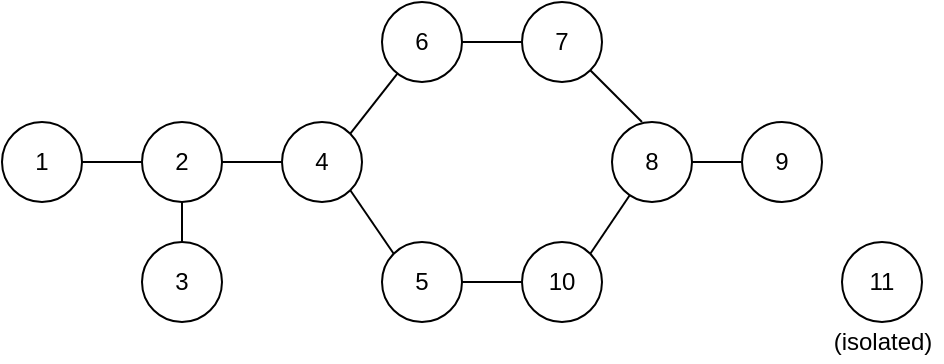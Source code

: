 <mxfile version="19.0.3" type="device"><diagram id="cSRKc9p-pGrLSNVXzoFh" name="Page-1"><mxGraphModel dx="981" dy="624" grid="1" gridSize="10" guides="1" tooltips="1" connect="1" arrows="1" fold="1" page="1" pageScale="1" pageWidth="850" pageHeight="1100" math="0" shadow="0"><root><mxCell id="0"/><mxCell id="1" parent="0"/><mxCell id="HAToiCpDVHm9urUFMzH2-12" style="edgeStyle=orthogonalEdgeStyle;rounded=0;orthogonalLoop=1;jettySize=auto;html=1;exitX=1;exitY=0.5;exitDx=0;exitDy=0;entryX=0;entryY=0.5;entryDx=0;entryDy=0;endArrow=none;endFill=0;" edge="1" parent="1" source="HAToiCpDVHm9urUFMzH2-1" target="HAToiCpDVHm9urUFMzH2-2"><mxGeometry relative="1" as="geometry"/></mxCell><mxCell id="HAToiCpDVHm9urUFMzH2-1" value="1" style="ellipse;whiteSpace=wrap;html=1;" vertex="1" parent="1"><mxGeometry x="120" y="60" width="40" height="40" as="geometry"/></mxCell><mxCell id="HAToiCpDVHm9urUFMzH2-13" style="edgeStyle=orthogonalEdgeStyle;rounded=0;orthogonalLoop=1;jettySize=auto;html=1;exitX=1;exitY=0.5;exitDx=0;exitDy=0;endArrow=none;endFill=0;" edge="1" parent="1" source="HAToiCpDVHm9urUFMzH2-2" target="HAToiCpDVHm9urUFMzH2-4"><mxGeometry relative="1" as="geometry"/></mxCell><mxCell id="HAToiCpDVHm9urUFMzH2-14" style="edgeStyle=orthogonalEdgeStyle;rounded=0;orthogonalLoop=1;jettySize=auto;html=1;exitX=0.5;exitY=1;exitDx=0;exitDy=0;entryX=0.5;entryY=0;entryDx=0;entryDy=0;endArrow=none;endFill=0;" edge="1" parent="1" source="HAToiCpDVHm9urUFMzH2-2" target="HAToiCpDVHm9urUFMzH2-3"><mxGeometry relative="1" as="geometry"/></mxCell><mxCell id="HAToiCpDVHm9urUFMzH2-2" value="2" style="ellipse;whiteSpace=wrap;html=1;" vertex="1" parent="1"><mxGeometry x="190" y="60" width="40" height="40" as="geometry"/></mxCell><mxCell id="HAToiCpDVHm9urUFMzH2-3" value="3" style="ellipse;whiteSpace=wrap;html=1;" vertex="1" parent="1"><mxGeometry x="190" y="120" width="40" height="40" as="geometry"/></mxCell><mxCell id="HAToiCpDVHm9urUFMzH2-15" style="rounded=0;orthogonalLoop=1;jettySize=auto;html=1;exitX=1;exitY=0;exitDx=0;exitDy=0;endArrow=none;endFill=0;" edge="1" parent="1" source="HAToiCpDVHm9urUFMzH2-4" target="HAToiCpDVHm9urUFMzH2-6"><mxGeometry relative="1" as="geometry"/></mxCell><mxCell id="HAToiCpDVHm9urUFMzH2-16" style="edgeStyle=none;rounded=0;orthogonalLoop=1;jettySize=auto;html=1;exitX=1;exitY=1;exitDx=0;exitDy=0;entryX=0;entryY=0;entryDx=0;entryDy=0;endArrow=none;endFill=0;" edge="1" parent="1" source="HAToiCpDVHm9urUFMzH2-4" target="HAToiCpDVHm9urUFMzH2-5"><mxGeometry relative="1" as="geometry"/></mxCell><mxCell id="HAToiCpDVHm9urUFMzH2-4" value="4" style="ellipse;whiteSpace=wrap;html=1;" vertex="1" parent="1"><mxGeometry x="260" y="60" width="40" height="40" as="geometry"/></mxCell><mxCell id="HAToiCpDVHm9urUFMzH2-18" style="edgeStyle=none;rounded=0;orthogonalLoop=1;jettySize=auto;html=1;exitX=1;exitY=0.5;exitDx=0;exitDy=0;entryX=0;entryY=0.5;entryDx=0;entryDy=0;endArrow=none;endFill=0;" edge="1" parent="1" source="HAToiCpDVHm9urUFMzH2-5" target="HAToiCpDVHm9urUFMzH2-10"><mxGeometry relative="1" as="geometry"/></mxCell><mxCell id="HAToiCpDVHm9urUFMzH2-5" value="5" style="ellipse;whiteSpace=wrap;html=1;" vertex="1" parent="1"><mxGeometry x="310" y="120" width="40" height="40" as="geometry"/></mxCell><mxCell id="HAToiCpDVHm9urUFMzH2-17" style="edgeStyle=none;rounded=0;orthogonalLoop=1;jettySize=auto;html=1;exitX=1;exitY=0.5;exitDx=0;exitDy=0;endArrow=none;endFill=0;" edge="1" parent="1" source="HAToiCpDVHm9urUFMzH2-6" target="HAToiCpDVHm9urUFMzH2-7"><mxGeometry relative="1" as="geometry"/></mxCell><mxCell id="HAToiCpDVHm9urUFMzH2-6" value="6" style="ellipse;whiteSpace=wrap;html=1;" vertex="1" parent="1"><mxGeometry x="310" width="40" height="40" as="geometry"/></mxCell><mxCell id="HAToiCpDVHm9urUFMzH2-19" style="edgeStyle=none;rounded=0;orthogonalLoop=1;jettySize=auto;html=1;exitX=1;exitY=1;exitDx=0;exitDy=0;entryX=0.375;entryY=0;entryDx=0;entryDy=0;entryPerimeter=0;endArrow=none;endFill=0;" edge="1" parent="1" source="HAToiCpDVHm9urUFMzH2-7" target="HAToiCpDVHm9urUFMzH2-8"><mxGeometry relative="1" as="geometry"/></mxCell><mxCell id="HAToiCpDVHm9urUFMzH2-7" value="7" style="ellipse;whiteSpace=wrap;html=1;" vertex="1" parent="1"><mxGeometry x="380" width="40" height="40" as="geometry"/></mxCell><mxCell id="HAToiCpDVHm9urUFMzH2-21" style="edgeStyle=none;rounded=0;orthogonalLoop=1;jettySize=auto;html=1;exitX=1;exitY=0.5;exitDx=0;exitDy=0;entryX=0;entryY=0.5;entryDx=0;entryDy=0;endArrow=none;endFill=0;" edge="1" parent="1" source="HAToiCpDVHm9urUFMzH2-8" target="HAToiCpDVHm9urUFMzH2-9"><mxGeometry relative="1" as="geometry"/></mxCell><mxCell id="HAToiCpDVHm9urUFMzH2-8" value="8" style="ellipse;whiteSpace=wrap;html=1;" vertex="1" parent="1"><mxGeometry x="425" y="60" width="40" height="40" as="geometry"/></mxCell><mxCell id="HAToiCpDVHm9urUFMzH2-9" value="9" style="ellipse;whiteSpace=wrap;html=1;" vertex="1" parent="1"><mxGeometry x="490" y="60" width="40" height="40" as="geometry"/></mxCell><mxCell id="HAToiCpDVHm9urUFMzH2-20" style="edgeStyle=none;rounded=0;orthogonalLoop=1;jettySize=auto;html=1;exitX=1;exitY=0;exitDx=0;exitDy=0;endArrow=none;endFill=0;" edge="1" parent="1" source="HAToiCpDVHm9urUFMzH2-10" target="HAToiCpDVHm9urUFMzH2-8"><mxGeometry relative="1" as="geometry"/></mxCell><mxCell id="HAToiCpDVHm9urUFMzH2-10" value="10" style="ellipse;whiteSpace=wrap;html=1;" vertex="1" parent="1"><mxGeometry x="380" y="120" width="40" height="40" as="geometry"/></mxCell><mxCell id="HAToiCpDVHm9urUFMzH2-11" value="11" style="ellipse;whiteSpace=wrap;html=1;" vertex="1" parent="1"><mxGeometry x="540" y="120" width="40" height="40" as="geometry"/></mxCell><mxCell id="HAToiCpDVHm9urUFMzH2-22" value="(isolated)" style="text;html=1;align=center;verticalAlign=middle;resizable=0;points=[];autosize=1;strokeColor=none;fillColor=none;" vertex="1" parent="1"><mxGeometry x="530" y="160" width="60" height="20" as="geometry"/></mxCell></root></mxGraphModel></diagram></mxfile>